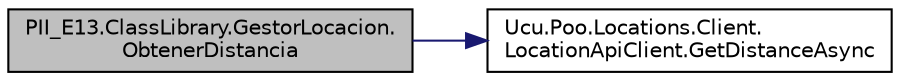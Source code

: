 digraph "PII_E13.ClassLibrary.GestorLocacion.ObtenerDistancia"
{
 // INTERACTIVE_SVG=YES
 // LATEX_PDF_SIZE
  edge [fontname="Helvetica",fontsize="10",labelfontname="Helvetica",labelfontsize="10"];
  node [fontname="Helvetica",fontsize="10",shape=record];
  rankdir="LR";
  Node1 [label="PII_E13.ClassLibrary.GestorLocacion.\lObtenerDistancia",height=0.2,width=0.4,color="black", fillcolor="grey75", style="filled", fontcolor="black",tooltip="Sirve para obtener la distancia entre dos ubicaciones."];
  Node1 -> Node2 [color="midnightblue",fontsize="10",style="solid",fontname="Helvetica"];
  Node2 [label="Ucu.Poo.Locations.Client.\lLocationApiClient.GetDistanceAsync",height=0.2,width=0.4,color="black", fillcolor="white", style="filled",URL="$classUcu_1_1Poo_1_1Locations_1_1Client_1_1LocationApiClient.html#a8682c629cc8a4ccf01424a0e07035884",tooltip="Obtiene la distancia entre dos coordenadas."];
}
